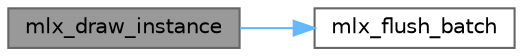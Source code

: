 digraph "mlx_draw_instance"
{
 // INTERACTIVE_SVG=YES
 // LATEX_PDF_SIZE
  bgcolor="transparent";
  edge [fontname=Helvetica,fontsize=10,labelfontname=Helvetica,labelfontsize=10];
  node [fontname=Helvetica,fontsize=10,shape=box,height=0.2,width=0.4];
  rankdir="LR";
  Node1 [label="mlx_draw_instance",height=0.2,width=0.4,color="gray40", fillcolor="grey60", style="filled", fontcolor="black",tooltip=" "];
  Node1 -> Node2 [color="steelblue1",style="solid"];
  Node2 [label="mlx_flush_batch",height=0.2,width=0.4,color="grey40", fillcolor="white", style="filled",URL="$mlx__images_8c.html#a1ed852c03c55e288332fed9019ce0fc0",tooltip=" "];
}
